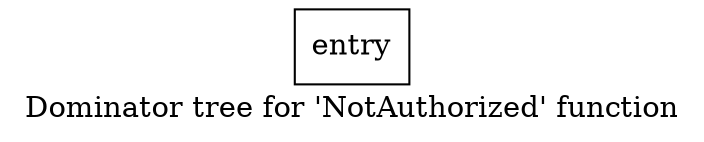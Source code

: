 digraph "Dominator tree for 'NotAuthorized' function" {
	label="Dominator tree for 'NotAuthorized' function";

	Node0xeb6200 [shape=record,label="{entry}"];
}
